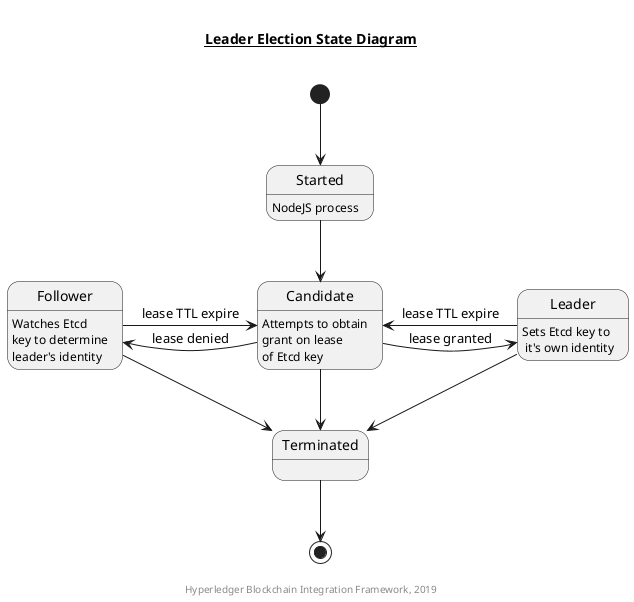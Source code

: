 @startuml state-diagram-validator

title \n<u>Leader Election State Diagram</u>\n
footer \nHyperledger Blockchain Integration Framework, 2019

[*] --> Started
Started --> Candidate
Started: NodeJS process

Candidate : Attempts to obtain\ngrant on lease\nof Etcd key
Leader: Sets Etcd key to\n it's own identity
Follower: Watches Etcd\nkey to determine\nleader's identity

Candidate -> Follower: lease denied
Follower -> Candidate: lease TTL expire
Leader -> Candidate: lease TTL expire
Candidate -> Leader: lease granted

Candidate --> Terminated
Follower --> Terminated
Leader --> Terminated

Terminated --> [*]

@enduml